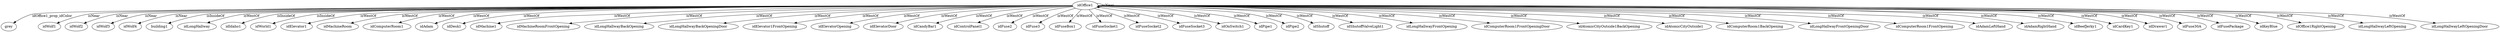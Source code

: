 digraph  {
idOffice1 [node_type=entity_node];
grey [node_type=property_node];
idWolf1 [node_type=entity_node];
idWolf2 [node_type=entity_node];
idWolf3 [node_type=entity_node];
idWolf4 [node_type=entity_node];
building1 [node_type=entity_node];
idLongHallway [node_type=entity_node];
idIdaho1 [node_type=entity_node];
idWorld1 [node_type=entity_node];
idElevator1 [node_type=entity_node];
idMachineRoom [node_type=entity_node];
idComputerRoom1 [node_type=entity_node];
idAdam [node_type=entity_node];
idDesk1 [node_type=entity_node];
idMachine1 [node_type=entity_node];
idMachineRoomFrontOpening [node_type=entity_node];
idLongHallwayBackOpening [node_type=entity_node];
idLongHallwayBackOpeningDoor [node_type=entity_node];
idElevator1FrontOpening [node_type=entity_node];
idElevatorOpening [node_type=entity_node];
idElevatorDoor [node_type=entity_node];
idCandyBar1 [node_type=entity_node];
idControlPanel1 [node_type=entity_node];
idFuse2 [node_type=entity_node];
idFuse3 [node_type=entity_node];
idFuseBox1 [node_type=entity_node];
idFuseSocket1 [node_type=entity_node];
idFuseSocket2 [node_type=entity_node];
idFuseSocket3 [node_type=entity_node];
idOnSwitch1 [node_type=entity_node];
idPipe1 [node_type=entity_node];
idPipe2 [node_type=entity_node];
idShutoff [node_type=entity_node];
idShutoffValveLight1 [node_type=entity_node];
idLongHallwayFrontOpening [node_type=entity_node];
idComputerRoom1FrontOpeningDoor [node_type=entity_node];
idAtomicCityOutside1BackOpening [node_type=entity_node];
idAtomicCityOutside1 [node_type=entity_node];
idComputerRoom1BackOpening [node_type=entity_node];
idLongHallwayFrontOpeningDoor [node_type=entity_node];
idComputerRoom1FrontOpening [node_type=entity_node];
idAdamLeftHand [node_type=entity_node];
idAdamRightHand [node_type=entity_node];
idBeefJerky1 [node_type=entity_node];
idCardKey1 [node_type=entity_node];
idDrawer1 [node_type=entity_node];
idFuse30A [node_type=entity_node];
idFusePackage [node_type=entity_node];
idKeyBlue [node_type=entity_node];
idOffice1RightOpening [node_type=entity_node];
idLongHallwayLeftOpening [node_type=entity_node];
idLongHallwayLeftOpeningDoor [node_type=entity_node];
idOffice1 -> grey  [edge_type=property, label=idOffice1_prop_idColor];
idOffice1 -> idWolf1  [edge_type=relationship, label=isNear];
idOffice1 -> idWolf2  [edge_type=relationship, label=isNear];
idOffice1 -> idWolf3  [edge_type=relationship, label=isNear];
idOffice1 -> idWolf4  [edge_type=relationship, label=isNear];
idOffice1 -> building1  [edge_type=relationship, label=isInsideOf];
idOffice1 -> idLongHallway  [edge_type=relationship, label=isWestOf];
idOffice1 -> idIdaho1  [edge_type=relationship, label=isInsideOf];
idOffice1 -> idWorld1  [edge_type=relationship, label=isInsideOf];
idOffice1 -> idElevator1  [edge_type=relationship, label=isWestOf];
idOffice1 -> idMachineRoom  [edge_type=relationship, label=isWestOf];
idOffice1 -> idComputerRoom1  [edge_type=relationship, label=isWestOf];
idOffice1 -> idOffice1  [edge_type=relationship, label=isNear];
idOffice1 -> idAdam  [edge_type=relationship, label=isWestOf];
idOffice1 -> idDesk1  [edge_type=relationship, label=isWestOf];
idOffice1 -> idMachine1  [edge_type=relationship, label=isWestOf];
idOffice1 -> idMachineRoomFrontOpening  [edge_type=relationship, label=isWestOf];
idOffice1 -> idLongHallwayBackOpening  [edge_type=relationship, label=isWestOf];
idOffice1 -> idLongHallwayBackOpeningDoor  [edge_type=relationship, label=isWestOf];
idOffice1 -> idElevator1FrontOpening  [edge_type=relationship, label=isWestOf];
idOffice1 -> idElevatorOpening  [edge_type=relationship, label=isWestOf];
idOffice1 -> idElevatorDoor  [edge_type=relationship, label=isWestOf];
idOffice1 -> idCandyBar1  [edge_type=relationship, label=isWestOf];
idOffice1 -> idControlPanel1  [edge_type=relationship, label=isWestOf];
idOffice1 -> idFuse2  [edge_type=relationship, label=isWestOf];
idOffice1 -> idFuse3  [edge_type=relationship, label=isWestOf];
idOffice1 -> idFuseBox1  [edge_type=relationship, label=isWestOf];
idOffice1 -> idFuseSocket1  [edge_type=relationship, label=isWestOf];
idOffice1 -> idFuseSocket2  [edge_type=relationship, label=isWestOf];
idOffice1 -> idFuseSocket3  [edge_type=relationship, label=isWestOf];
idOffice1 -> idOnSwitch1  [edge_type=relationship, label=isWestOf];
idOffice1 -> idPipe1  [edge_type=relationship, label=isWestOf];
idOffice1 -> idPipe2  [edge_type=relationship, label=isWestOf];
idOffice1 -> idShutoff  [edge_type=relationship, label=isWestOf];
idOffice1 -> idShutoffValveLight1  [edge_type=relationship, label=isWestOf];
idOffice1 -> idLongHallwayFrontOpening  [edge_type=relationship, label=isWestOf];
idOffice1 -> idComputerRoom1FrontOpeningDoor  [edge_type=relationship, label=isWestOf];
idOffice1 -> idAtomicCityOutside1BackOpening  [edge_type=relationship, label=isWestOf];
idOffice1 -> idAtomicCityOutside1  [edge_type=relationship, label=isWestOf];
idOffice1 -> idComputerRoom1BackOpening  [edge_type=relationship, label=isWestOf];
idOffice1 -> idLongHallwayFrontOpeningDoor  [edge_type=relationship, label=isWestOf];
idOffice1 -> idComputerRoom1FrontOpening  [edge_type=relationship, label=isWestOf];
idOffice1 -> idAdamLeftHand  [edge_type=relationship, label=isWestOf];
idOffice1 -> idAdamRightHand  [edge_type=relationship, label=isWestOf];
idOffice1 -> idBeefJerky1  [edge_type=relationship, label=isWestOf];
idOffice1 -> idCardKey1  [edge_type=relationship, label=isWestOf];
idOffice1 -> idDrawer1  [edge_type=relationship, label=isWestOf];
idOffice1 -> idFuse30A  [edge_type=relationship, label=isWestOf];
idOffice1 -> idFusePackage  [edge_type=relationship, label=isWestOf];
idOffice1 -> idKeyBlue  [edge_type=relationship, label=isWestOf];
idOffice1 -> idOffice1RightOpening  [edge_type=relationship, label=isWestOf];
idOffice1 -> idLongHallwayLeftOpening  [edge_type=relationship, label=isWestOf];
idOffice1 -> idLongHallwayLeftOpeningDoor  [edge_type=relationship, label=isWestOf];
}
